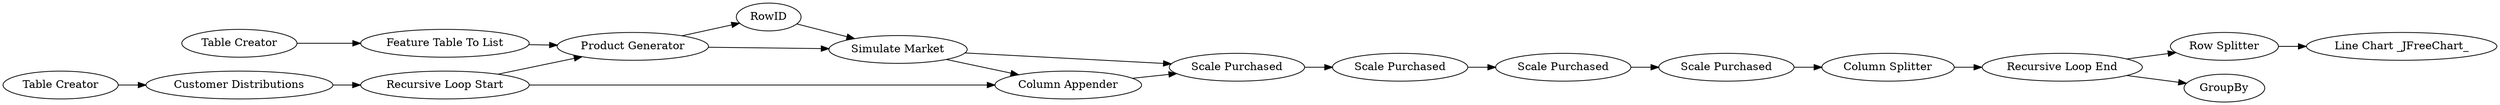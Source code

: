 digraph {
	19 -> 7
	23 -> 24
	7 -> 22
	8 -> 3
	2 -> 4
	12 -> 13
	4 -> 25
	13 -> 3
	11 -> 12
	1 -> 2
	21 -> 15
	15 -> 19
	6 -> 10
	13 -> 8
	3 -> 6
	3 -> 25
	7 -> 23
	4 -> 13
	10 -> 21
	25 -> 6
	24 [label="Line Chart _JFreeChart_"]
	13 [label="Product Generator"]
	1 [label="Table Creator"]
	7 [label="Recursive Loop End"]
	22 [label=GroupBy]
	23 [label="Row Splitter"]
	4 [label="Recursive Loop Start"]
	21 [label="Scale Purchased"]
	11 [label="Table Creator"]
	6 [label="Scale Purchased"]
	8 [label=RowID]
	25 [label="Column Appender"]
	12 [label="Feature Table To List"]
	15 [label="Scale Purchased"]
	3 [label="Simulate Market"]
	2 [label="Customer Distributions"]
	10 [label="Scale Purchased"]
	19 [label="Column Splitter"]
	rankdir=LR
}
